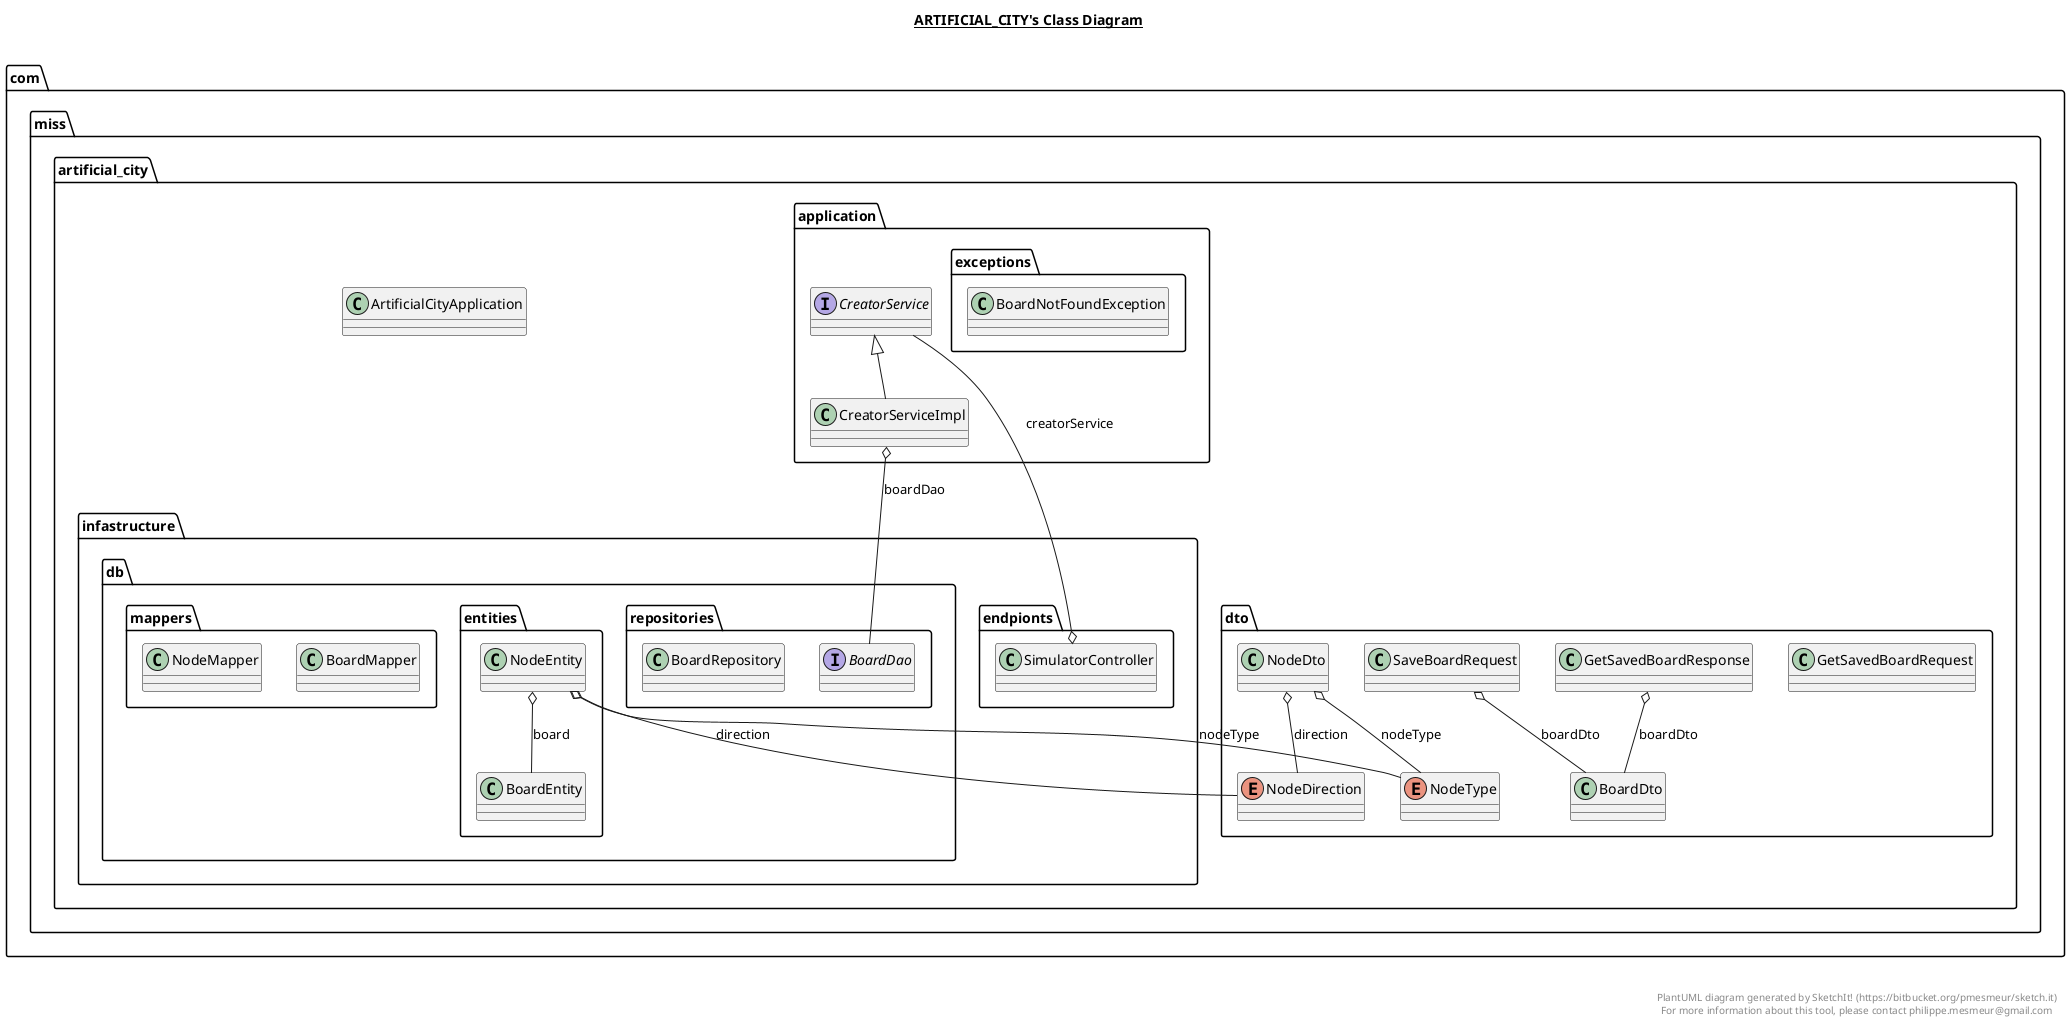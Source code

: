 @startuml

title __ARTIFICIAL_CITY's Class Diagram__\n

  package com.miss.artificial_city {
    class ArtificialCityApplication {
    }
  }
  

  package com.miss.artificial_city {
    package com.miss.artificial_city.infastructure.db.repositories {
      interface BoardDao {
      }
    }
  }
  

  package com.miss.artificial_city {
    package com.miss.artificial_city.dto {
      class BoardDto {
      }
    }
  }
  

  package com.miss.artificial_city {
    package com.miss.artificial_city.infastructure.db.entities {
      class BoardEntity {
      }
    }
  }
  

  package com.miss.artificial_city {
    package com.miss.artificial_city.infastructure.db.mappers {
      class BoardMapper {
      }
    }
  }
  

  package com.miss.artificial_city {
    package com.miss.artificial_city.application {
      package com.miss.artificial_city.application.exceptions {
        class BoardNotFoundException {
        }
      }
    }
  }
  

  package com.miss.artificial_city {
    package com.miss.artificial_city.infastructure.db.repositories {
      class BoardRepository {
      }
    }
  }
  

  package com.miss.artificial_city {
    package com.miss.artificial_city.application {
      interface CreatorService {
      }
    }
  }
  

  package com.miss.artificial_city {
    package com.miss.artificial_city.application {
      class CreatorServiceImpl {
      }
    }
  }
  

  package com.miss.artificial_city {
    package com.miss.artificial_city.dto {
      class GetSavedBoardRequest {
      }
    }
  }
  

  package com.miss.artificial_city {
    package com.miss.artificial_city.dto {
      class GetSavedBoardResponse {
      }
    }
  }
  

  package com.miss.artificial_city {
    package com.miss.artificial_city.dto {
      enum NodeDirection {
      }
    }
  }
  

  package com.miss.artificial_city {
    package com.miss.artificial_city.dto {
      class NodeDto {
      }
    }
  }
  

  package com.miss.artificial_city {
    package com.miss.artificial_city.infastructure.db.entities {
      class NodeEntity {
      }
    }
  }
  

  package com.miss.artificial_city {
    package com.miss.artificial_city.infastructure.db.mappers {
      class NodeMapper {
      }
    }
  }
  

  package com.miss.artificial_city {
    package com.miss.artificial_city.dto {
      enum NodeType {
      }
    }
  }
  

  package com.miss.artificial_city {
    package com.miss.artificial_city.dto {
      class SaveBoardRequest {
      }
    }
  }
  

  package com.miss.artificial_city {
    package com.miss.artificial_city.infastructure.endpionts {
      class SimulatorController {
      }
    }
  }
  

  CreatorServiceImpl -up-|> CreatorService
  CreatorServiceImpl o-- BoardDao : boardDao
  GetSavedBoardResponse o-- BoardDto : boardDto
  NodeDto o-- NodeType : nodeType
  NodeDto o-- NodeDirection : direction
  NodeEntity o-- BoardEntity : board
  NodeEntity o-- NodeType : nodeType
  NodeEntity o-- NodeDirection : direction
  SaveBoardRequest o-- BoardDto : boardDto
  SimulatorController o-- CreatorService : creatorService


right footer


PlantUML diagram generated by SketchIt! (https://bitbucket.org/pmesmeur/sketch.it)
For more information about this tool, please contact philippe.mesmeur@gmail.com
endfooter

@enduml
